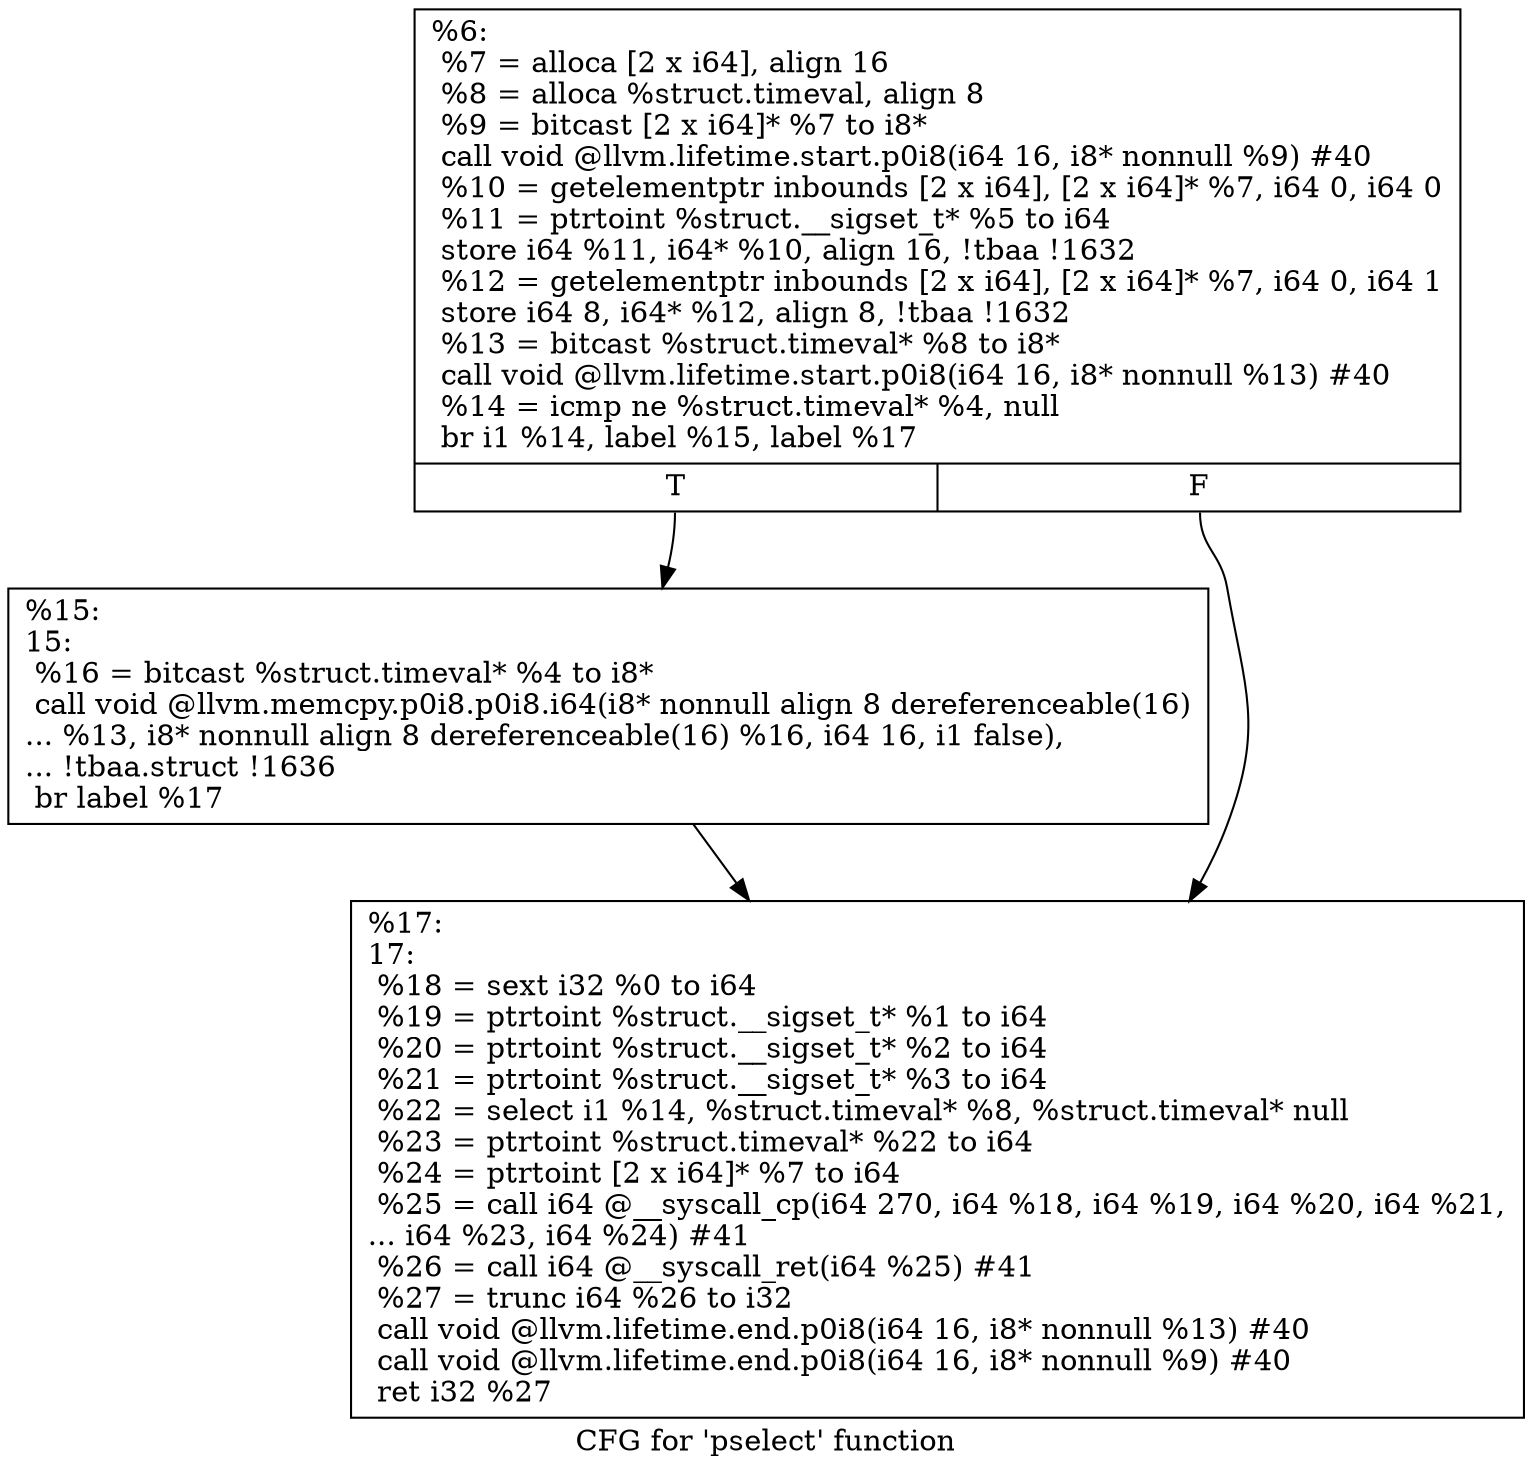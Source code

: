digraph "CFG for 'pselect' function" {
	label="CFG for 'pselect' function";

	Node0x1fff980 [shape=record,label="{%6:\l  %7 = alloca [2 x i64], align 16\l  %8 = alloca %struct.timeval, align 8\l  %9 = bitcast [2 x i64]* %7 to i8*\l  call void @llvm.lifetime.start.p0i8(i64 16, i8* nonnull %9) #40\l  %10 = getelementptr inbounds [2 x i64], [2 x i64]* %7, i64 0, i64 0\l  %11 = ptrtoint %struct.__sigset_t* %5 to i64\l  store i64 %11, i64* %10, align 16, !tbaa !1632\l  %12 = getelementptr inbounds [2 x i64], [2 x i64]* %7, i64 0, i64 1\l  store i64 8, i64* %12, align 8, !tbaa !1632\l  %13 = bitcast %struct.timeval* %8 to i8*\l  call void @llvm.lifetime.start.p0i8(i64 16, i8* nonnull %13) #40\l  %14 = icmp ne %struct.timeval* %4, null\l  br i1 %14, label %15, label %17\l|{<s0>T|<s1>F}}"];
	Node0x1fff980:s0 -> Node0x1fffad0;
	Node0x1fff980:s1 -> Node0x1fffb20;
	Node0x1fffad0 [shape=record,label="{%15:\l15:                                               \l  %16 = bitcast %struct.timeval* %4 to i8*\l  call void @llvm.memcpy.p0i8.p0i8.i64(i8* nonnull align 8 dereferenceable(16)\l... %13, i8* nonnull align 8 dereferenceable(16) %16, i64 16, i1 false),\l... !tbaa.struct !1636\l  br label %17\l}"];
	Node0x1fffad0 -> Node0x1fffb20;
	Node0x1fffb20 [shape=record,label="{%17:\l17:                                               \l  %18 = sext i32 %0 to i64\l  %19 = ptrtoint %struct.__sigset_t* %1 to i64\l  %20 = ptrtoint %struct.__sigset_t* %2 to i64\l  %21 = ptrtoint %struct.__sigset_t* %3 to i64\l  %22 = select i1 %14, %struct.timeval* %8, %struct.timeval* null\l  %23 = ptrtoint %struct.timeval* %22 to i64\l  %24 = ptrtoint [2 x i64]* %7 to i64\l  %25 = call i64 @__syscall_cp(i64 270, i64 %18, i64 %19, i64 %20, i64 %21,\l... i64 %23, i64 %24) #41\l  %26 = call i64 @__syscall_ret(i64 %25) #41\l  %27 = trunc i64 %26 to i32\l  call void @llvm.lifetime.end.p0i8(i64 16, i8* nonnull %13) #40\l  call void @llvm.lifetime.end.p0i8(i64 16, i8* nonnull %9) #40\l  ret i32 %27\l}"];
}
